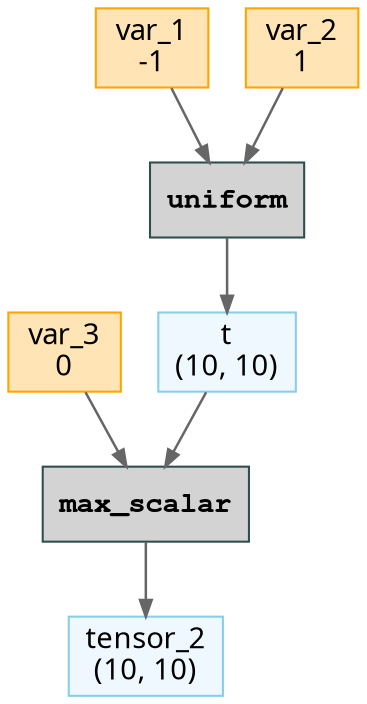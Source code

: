 // Computational Graph
digraph {
	rankdir=TB
	node [shape=record]
	134859120158768 [label="t
(10, 10)" color=skyblue fillcolor=aliceblue fontname="Sans-Serif" labeljust=l shape=box style=filled]
	134859120152192 [label="var_1
-1" color=orange fillcolor=moccasin fontname="Sans-Serif" labeljust=l shape=box style=filled]
	134859120159056 [label="var_2
1" color=orange fillcolor=moccasin fontname="Sans-Serif" labeljust=l shape=box style=filled]
	134859120151184 [label=uniform color=darkslategray fillcolor=lightgray fontname="Courier Bold" labeljust=l shape=box style=filled]
	134859120870016 [label="tensor_2
(10, 10)" color=skyblue fillcolor=aliceblue fontname="Sans-Serif" labeljust=l shape=box style=filled]
	134859120875584 [label=max_scalar color=darkslategray fillcolor=lightgray fontname="Courier Bold" labeljust=l shape=box style=filled]
	134859120875536 [label="var_3
0" color=orange fillcolor=moccasin fontname="Sans-Serif" labeljust=l shape=box style=filled]
	134859120151184 -> 134859120158768 [arrowsize=0.8 color=gray40 penwidth=1.2]
	134859120152192 -> 134859120151184 [arrowsize=0.8 color=gray40 penwidth=1.2]
	134859120159056 -> 134859120151184 [arrowsize=0.8 color=gray40 penwidth=1.2]
	134859120875584 -> 134859120870016 [arrowsize=0.8 color=gray40 penwidth=1.2]
	134859120158768 -> 134859120875584 [arrowsize=0.8 color=gray40 penwidth=1.2]
	134859120875536 -> 134859120875584 [arrowsize=0.8 color=gray40 penwidth=1.2]
}
